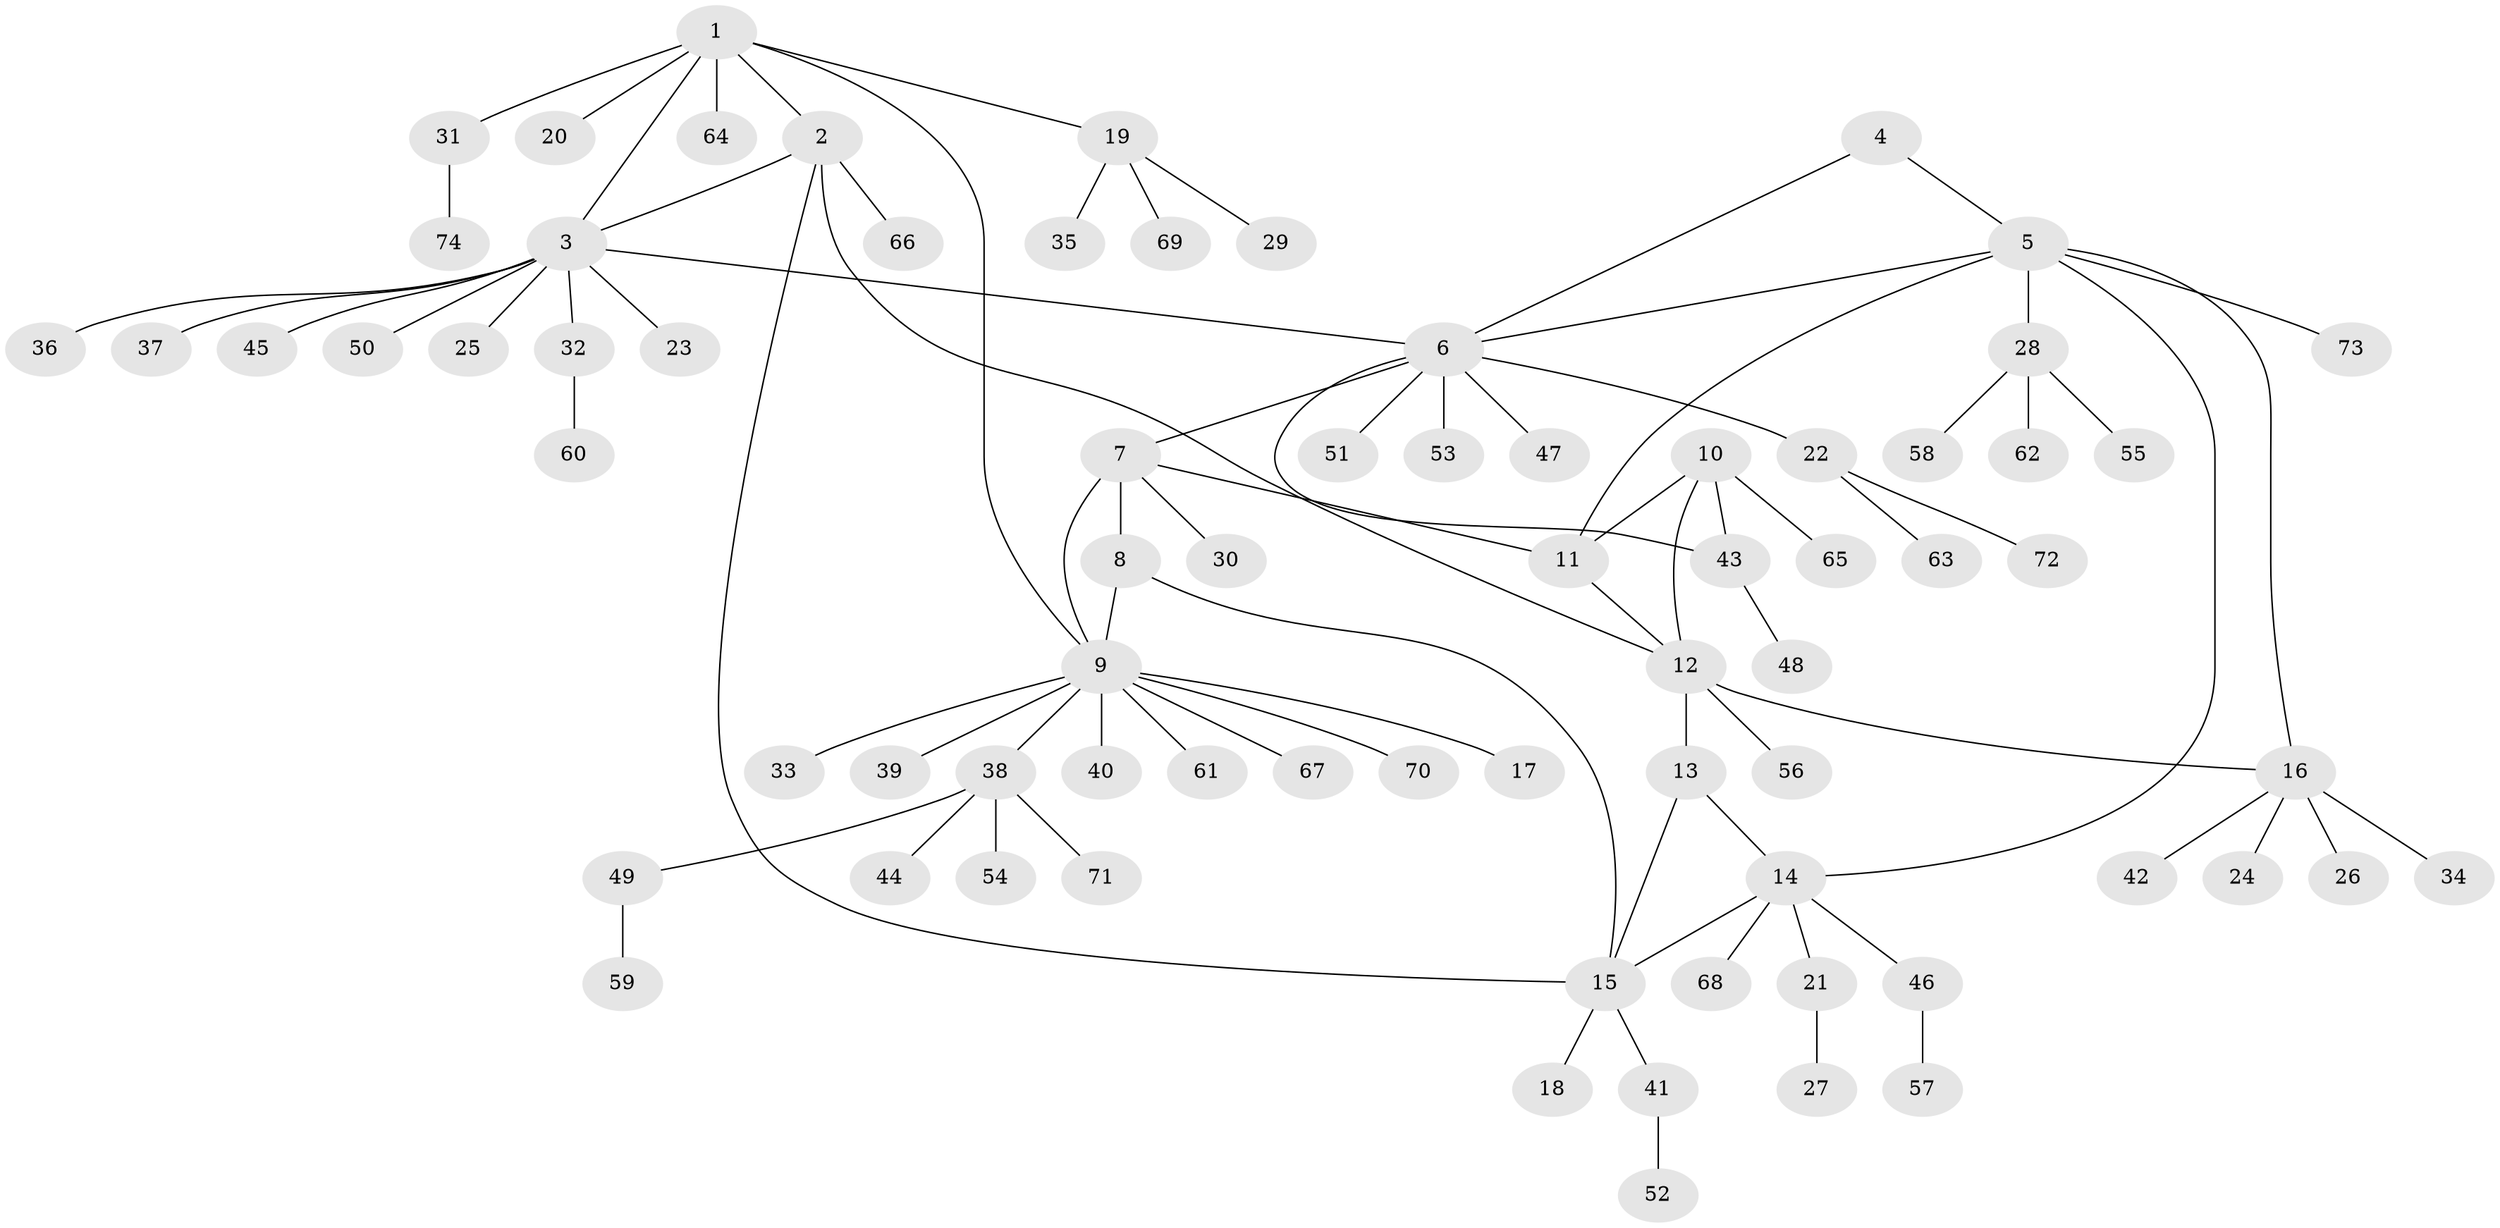 // Generated by graph-tools (version 1.1) at 2025/55/03/09/25 04:55:49]
// undirected, 74 vertices, 86 edges
graph export_dot {
graph [start="1"]
  node [color=gray90,style=filled];
  1;
  2;
  3;
  4;
  5;
  6;
  7;
  8;
  9;
  10;
  11;
  12;
  13;
  14;
  15;
  16;
  17;
  18;
  19;
  20;
  21;
  22;
  23;
  24;
  25;
  26;
  27;
  28;
  29;
  30;
  31;
  32;
  33;
  34;
  35;
  36;
  37;
  38;
  39;
  40;
  41;
  42;
  43;
  44;
  45;
  46;
  47;
  48;
  49;
  50;
  51;
  52;
  53;
  54;
  55;
  56;
  57;
  58;
  59;
  60;
  61;
  62;
  63;
  64;
  65;
  66;
  67;
  68;
  69;
  70;
  71;
  72;
  73;
  74;
  1 -- 2;
  1 -- 3;
  1 -- 9;
  1 -- 19;
  1 -- 20;
  1 -- 31;
  1 -- 64;
  2 -- 3;
  2 -- 12;
  2 -- 15;
  2 -- 66;
  3 -- 6;
  3 -- 23;
  3 -- 25;
  3 -- 32;
  3 -- 36;
  3 -- 37;
  3 -- 45;
  3 -- 50;
  4 -- 5;
  4 -- 6;
  5 -- 6;
  5 -- 11;
  5 -- 14;
  5 -- 16;
  5 -- 28;
  5 -- 73;
  6 -- 7;
  6 -- 22;
  6 -- 43;
  6 -- 47;
  6 -- 51;
  6 -- 53;
  7 -- 8;
  7 -- 9;
  7 -- 11;
  7 -- 30;
  8 -- 9;
  8 -- 15;
  9 -- 17;
  9 -- 33;
  9 -- 38;
  9 -- 39;
  9 -- 40;
  9 -- 61;
  9 -- 67;
  9 -- 70;
  10 -- 11;
  10 -- 12;
  10 -- 43;
  10 -- 65;
  11 -- 12;
  12 -- 13;
  12 -- 16;
  12 -- 56;
  13 -- 14;
  13 -- 15;
  14 -- 15;
  14 -- 21;
  14 -- 46;
  14 -- 68;
  15 -- 18;
  15 -- 41;
  16 -- 24;
  16 -- 26;
  16 -- 34;
  16 -- 42;
  19 -- 29;
  19 -- 35;
  19 -- 69;
  21 -- 27;
  22 -- 63;
  22 -- 72;
  28 -- 55;
  28 -- 58;
  28 -- 62;
  31 -- 74;
  32 -- 60;
  38 -- 44;
  38 -- 49;
  38 -- 54;
  38 -- 71;
  41 -- 52;
  43 -- 48;
  46 -- 57;
  49 -- 59;
}
